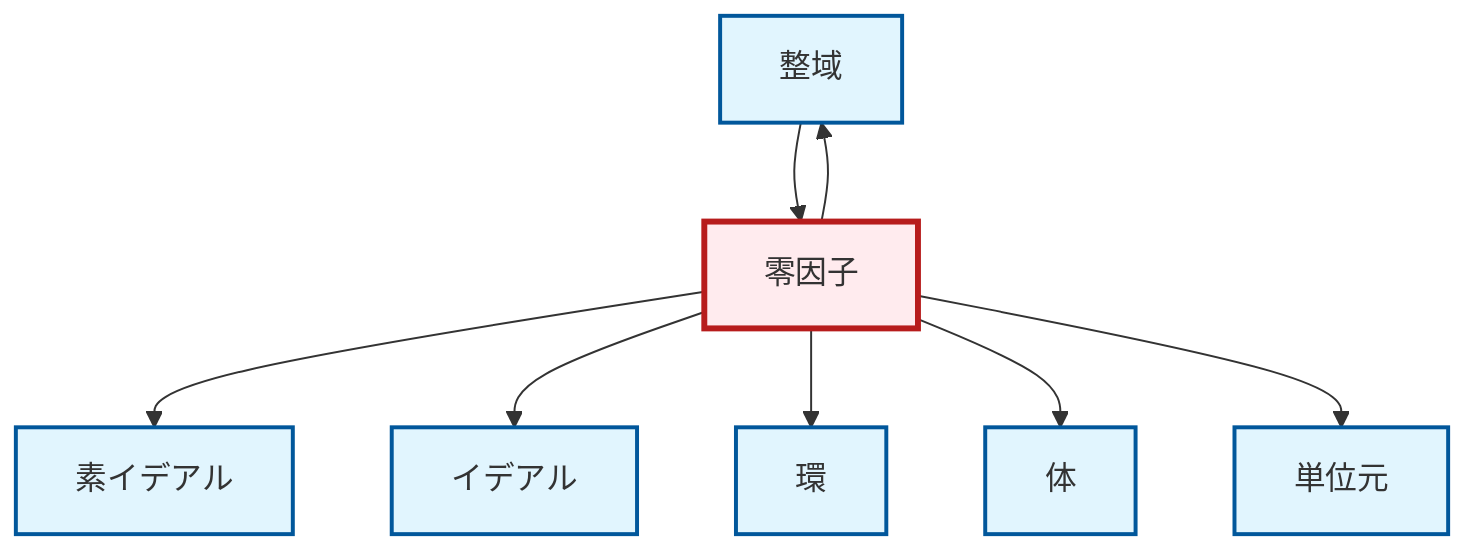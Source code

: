 graph TD
    classDef definition fill:#e1f5fe,stroke:#01579b,stroke-width:2px
    classDef theorem fill:#f3e5f5,stroke:#4a148c,stroke-width:2px
    classDef axiom fill:#fff3e0,stroke:#e65100,stroke-width:2px
    classDef example fill:#e8f5e9,stroke:#1b5e20,stroke-width:2px
    classDef current fill:#ffebee,stroke:#b71c1c,stroke-width:3px
    def-field["体"]:::definition
    def-ideal["イデアル"]:::definition
    def-integral-domain["整域"]:::definition
    def-zero-divisor["零因子"]:::definition
    def-prime-ideal["素イデアル"]:::definition
    def-identity-element["単位元"]:::definition
    def-ring["環"]:::definition
    def-zero-divisor --> def-integral-domain
    def-zero-divisor --> def-prime-ideal
    def-zero-divisor --> def-ideal
    def-zero-divisor --> def-ring
    def-zero-divisor --> def-field
    def-zero-divisor --> def-identity-element
    def-integral-domain --> def-zero-divisor
    class def-zero-divisor current